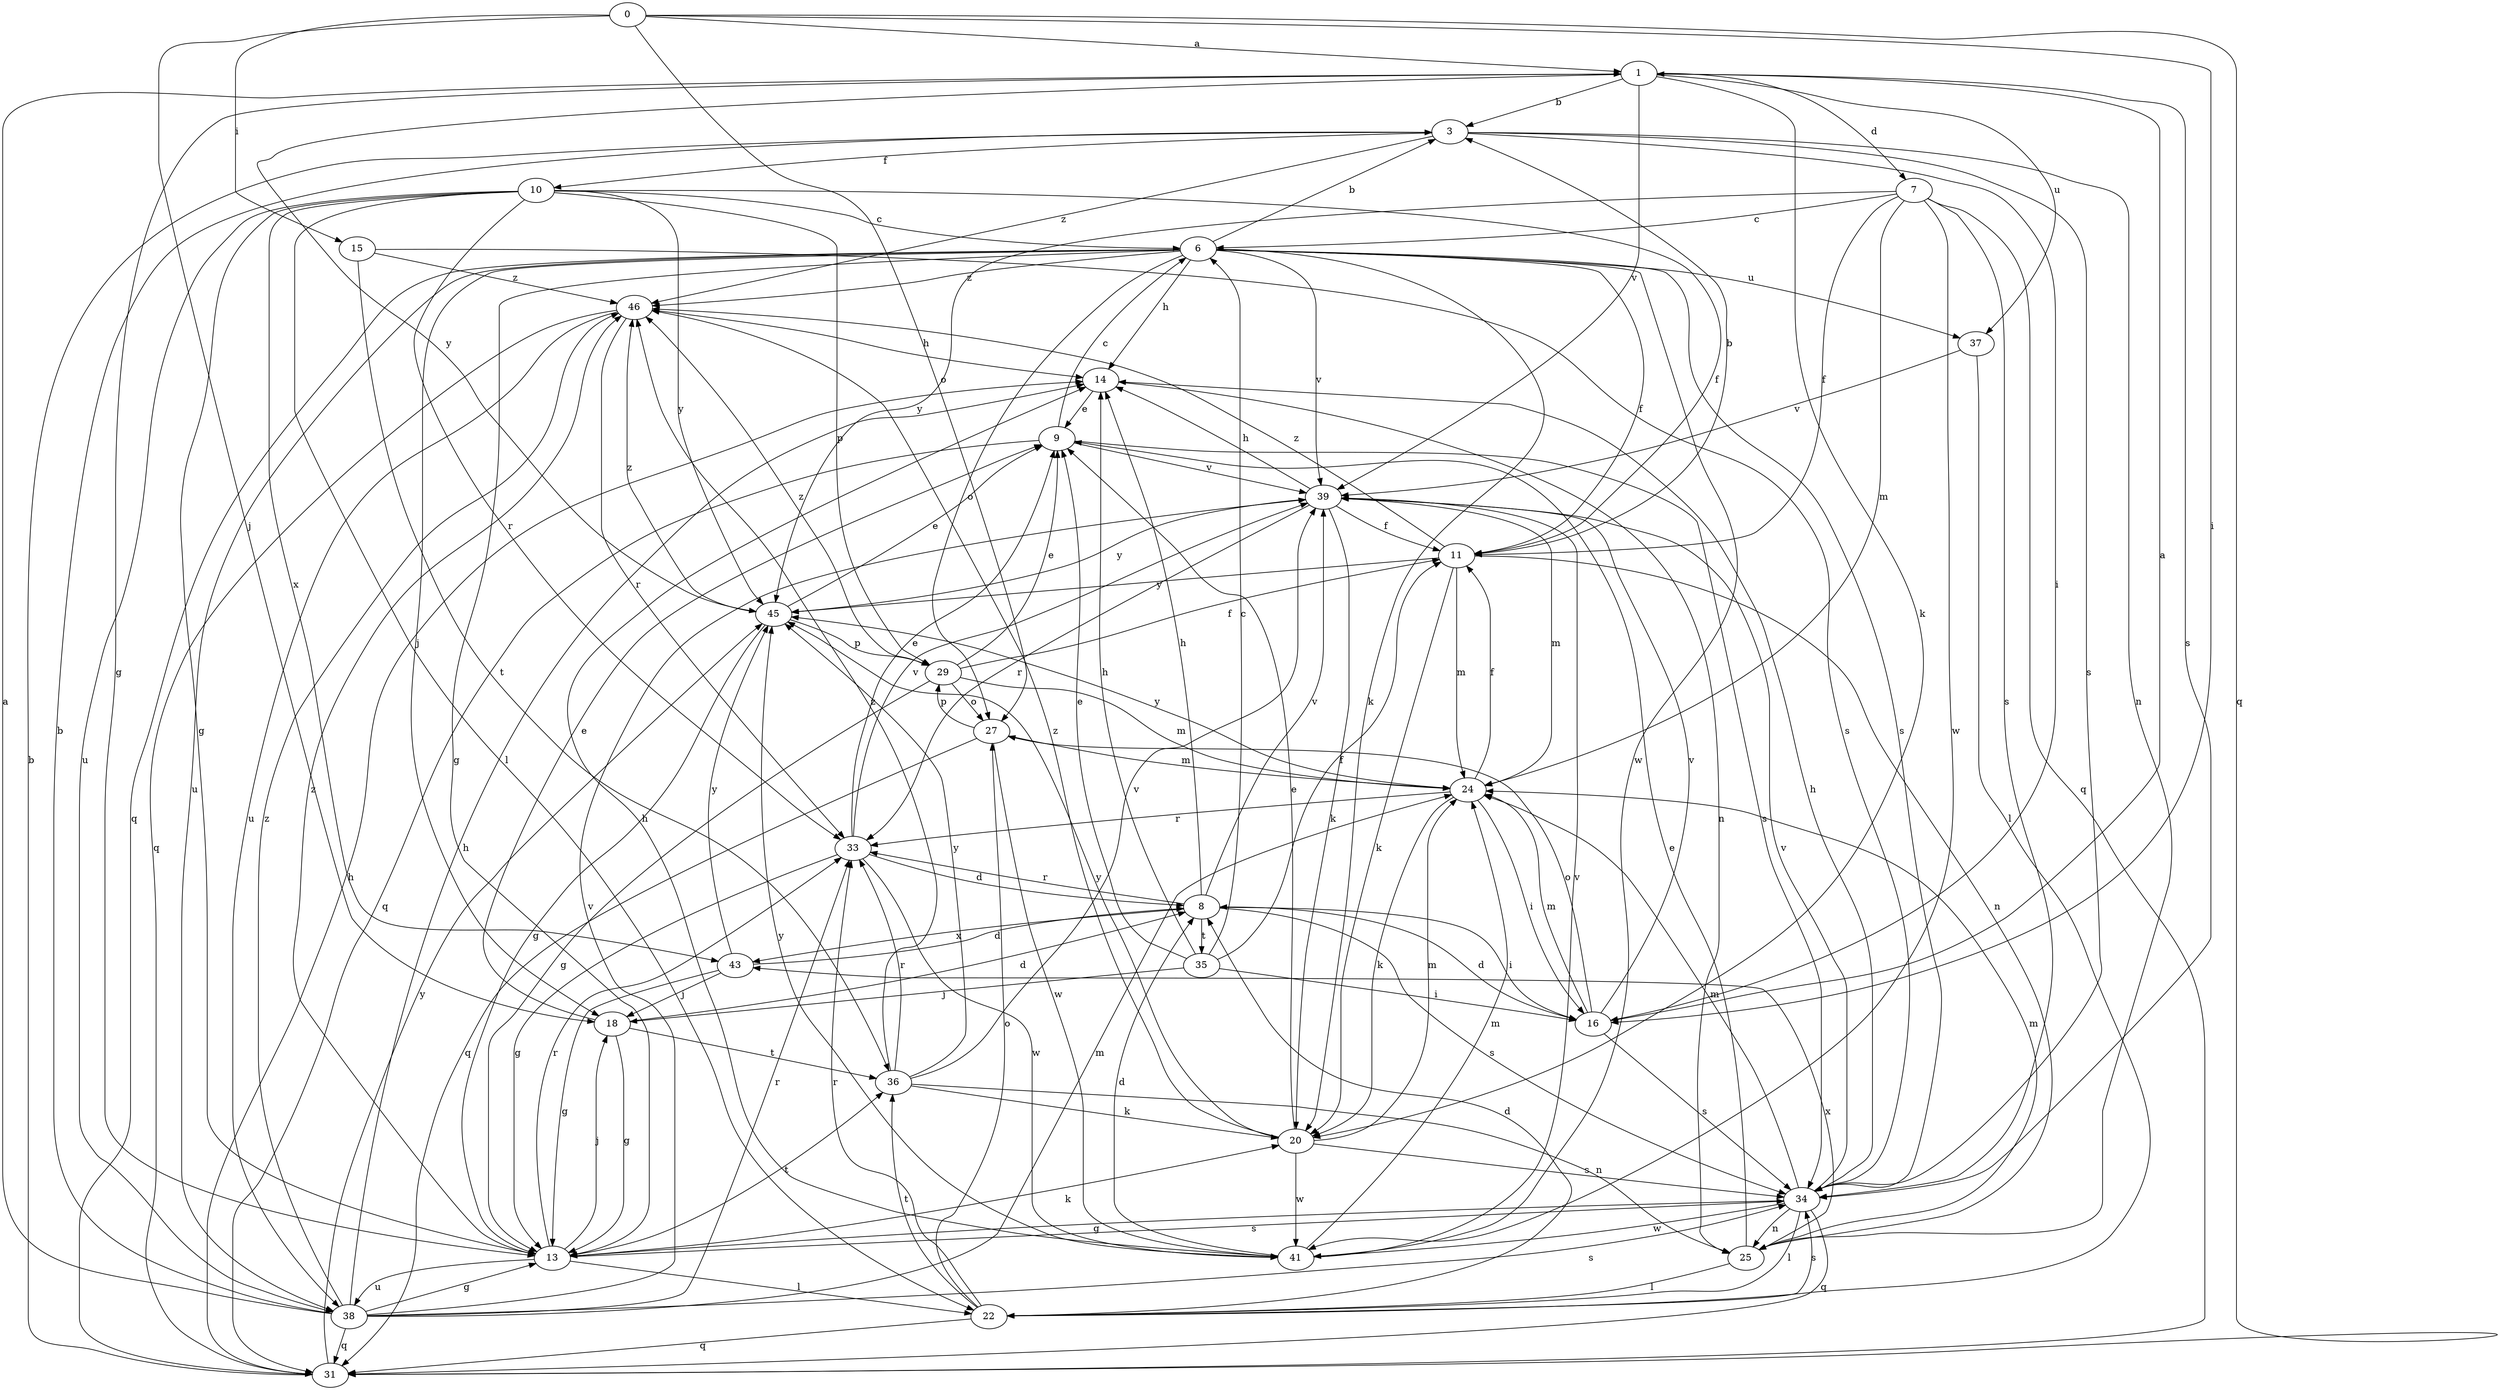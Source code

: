 strict digraph  {
0;
1;
3;
6;
7;
8;
9;
10;
11;
13;
14;
15;
16;
18;
20;
22;
24;
25;
27;
29;
31;
33;
34;
35;
36;
37;
38;
39;
41;
43;
45;
46;
0 -> 1  [label=a];
0 -> 15  [label=i];
0 -> 16  [label=i];
0 -> 18  [label=j];
0 -> 27  [label=o];
0 -> 31  [label=q];
1 -> 3  [label=b];
1 -> 7  [label=d];
1 -> 13  [label=g];
1 -> 20  [label=k];
1 -> 34  [label=s];
1 -> 37  [label=u];
1 -> 39  [label=v];
1 -> 45  [label=y];
3 -> 10  [label=f];
3 -> 16  [label=i];
3 -> 25  [label=n];
3 -> 34  [label=s];
3 -> 46  [label=z];
6 -> 3  [label=b];
6 -> 11  [label=f];
6 -> 13  [label=g];
6 -> 14  [label=h];
6 -> 18  [label=j];
6 -> 20  [label=k];
6 -> 27  [label=o];
6 -> 31  [label=q];
6 -> 34  [label=s];
6 -> 37  [label=u];
6 -> 38  [label=u];
6 -> 39  [label=v];
6 -> 41  [label=w];
6 -> 46  [label=z];
7 -> 6  [label=c];
7 -> 11  [label=f];
7 -> 24  [label=m];
7 -> 31  [label=q];
7 -> 34  [label=s];
7 -> 41  [label=w];
7 -> 45  [label=y];
8 -> 14  [label=h];
8 -> 16  [label=i];
8 -> 33  [label=r];
8 -> 34  [label=s];
8 -> 35  [label=t];
8 -> 39  [label=v];
8 -> 43  [label=x];
9 -> 6  [label=c];
9 -> 31  [label=q];
9 -> 34  [label=s];
9 -> 39  [label=v];
10 -> 6  [label=c];
10 -> 11  [label=f];
10 -> 13  [label=g];
10 -> 22  [label=l];
10 -> 29  [label=p];
10 -> 33  [label=r];
10 -> 38  [label=u];
10 -> 43  [label=x];
10 -> 45  [label=y];
11 -> 3  [label=b];
11 -> 20  [label=k];
11 -> 24  [label=m];
11 -> 25  [label=n];
11 -> 45  [label=y];
11 -> 46  [label=z];
13 -> 18  [label=j];
13 -> 20  [label=k];
13 -> 22  [label=l];
13 -> 33  [label=r];
13 -> 34  [label=s];
13 -> 36  [label=t];
13 -> 38  [label=u];
13 -> 46  [label=z];
14 -> 9  [label=e];
14 -> 25  [label=n];
15 -> 34  [label=s];
15 -> 36  [label=t];
15 -> 46  [label=z];
16 -> 1  [label=a];
16 -> 8  [label=d];
16 -> 24  [label=m];
16 -> 27  [label=o];
16 -> 34  [label=s];
16 -> 39  [label=v];
18 -> 8  [label=d];
18 -> 9  [label=e];
18 -> 13  [label=g];
18 -> 36  [label=t];
20 -> 9  [label=e];
20 -> 24  [label=m];
20 -> 34  [label=s];
20 -> 41  [label=w];
20 -> 45  [label=y];
20 -> 46  [label=z];
22 -> 8  [label=d];
22 -> 27  [label=o];
22 -> 31  [label=q];
22 -> 33  [label=r];
22 -> 34  [label=s];
22 -> 36  [label=t];
24 -> 11  [label=f];
24 -> 16  [label=i];
24 -> 20  [label=k];
24 -> 33  [label=r];
24 -> 45  [label=y];
25 -> 9  [label=e];
25 -> 22  [label=l];
25 -> 24  [label=m];
25 -> 43  [label=x];
27 -> 24  [label=m];
27 -> 29  [label=p];
27 -> 31  [label=q];
27 -> 41  [label=w];
29 -> 9  [label=e];
29 -> 11  [label=f];
29 -> 13  [label=g];
29 -> 24  [label=m];
29 -> 27  [label=o];
29 -> 46  [label=z];
31 -> 3  [label=b];
31 -> 14  [label=h];
31 -> 45  [label=y];
33 -> 8  [label=d];
33 -> 9  [label=e];
33 -> 13  [label=g];
33 -> 39  [label=v];
33 -> 41  [label=w];
34 -> 13  [label=g];
34 -> 14  [label=h];
34 -> 22  [label=l];
34 -> 24  [label=m];
34 -> 25  [label=n];
34 -> 31  [label=q];
34 -> 39  [label=v];
34 -> 41  [label=w];
35 -> 6  [label=c];
35 -> 9  [label=e];
35 -> 11  [label=f];
35 -> 14  [label=h];
35 -> 16  [label=i];
35 -> 18  [label=j];
36 -> 20  [label=k];
36 -> 25  [label=n];
36 -> 33  [label=r];
36 -> 39  [label=v];
36 -> 45  [label=y];
36 -> 46  [label=z];
37 -> 22  [label=l];
37 -> 39  [label=v];
38 -> 1  [label=a];
38 -> 3  [label=b];
38 -> 13  [label=g];
38 -> 14  [label=h];
38 -> 24  [label=m];
38 -> 31  [label=q];
38 -> 33  [label=r];
38 -> 34  [label=s];
38 -> 39  [label=v];
38 -> 46  [label=z];
39 -> 11  [label=f];
39 -> 14  [label=h];
39 -> 20  [label=k];
39 -> 24  [label=m];
39 -> 33  [label=r];
39 -> 45  [label=y];
41 -> 8  [label=d];
41 -> 14  [label=h];
41 -> 24  [label=m];
41 -> 39  [label=v];
41 -> 45  [label=y];
43 -> 8  [label=d];
43 -> 13  [label=g];
43 -> 18  [label=j];
43 -> 45  [label=y];
45 -> 9  [label=e];
45 -> 13  [label=g];
45 -> 29  [label=p];
45 -> 46  [label=z];
46 -> 14  [label=h];
46 -> 31  [label=q];
46 -> 33  [label=r];
46 -> 38  [label=u];
}
